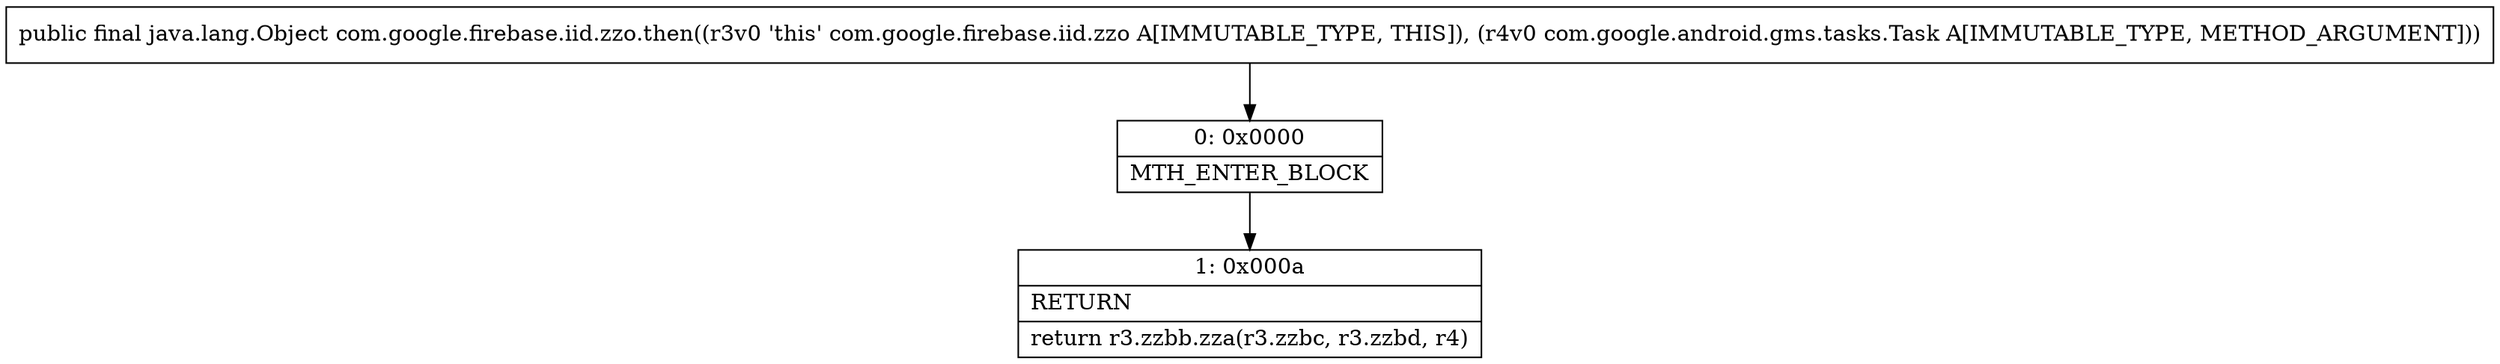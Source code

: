 digraph "CFG forcom.google.firebase.iid.zzo.then(Lcom\/google\/android\/gms\/tasks\/Task;)Ljava\/lang\/Object;" {
Node_0 [shape=record,label="{0\:\ 0x0000|MTH_ENTER_BLOCK\l}"];
Node_1 [shape=record,label="{1\:\ 0x000a|RETURN\l|return r3.zzbb.zza(r3.zzbc, r3.zzbd, r4)\l}"];
MethodNode[shape=record,label="{public final java.lang.Object com.google.firebase.iid.zzo.then((r3v0 'this' com.google.firebase.iid.zzo A[IMMUTABLE_TYPE, THIS]), (r4v0 com.google.android.gms.tasks.Task A[IMMUTABLE_TYPE, METHOD_ARGUMENT])) }"];
MethodNode -> Node_0;
Node_0 -> Node_1;
}

